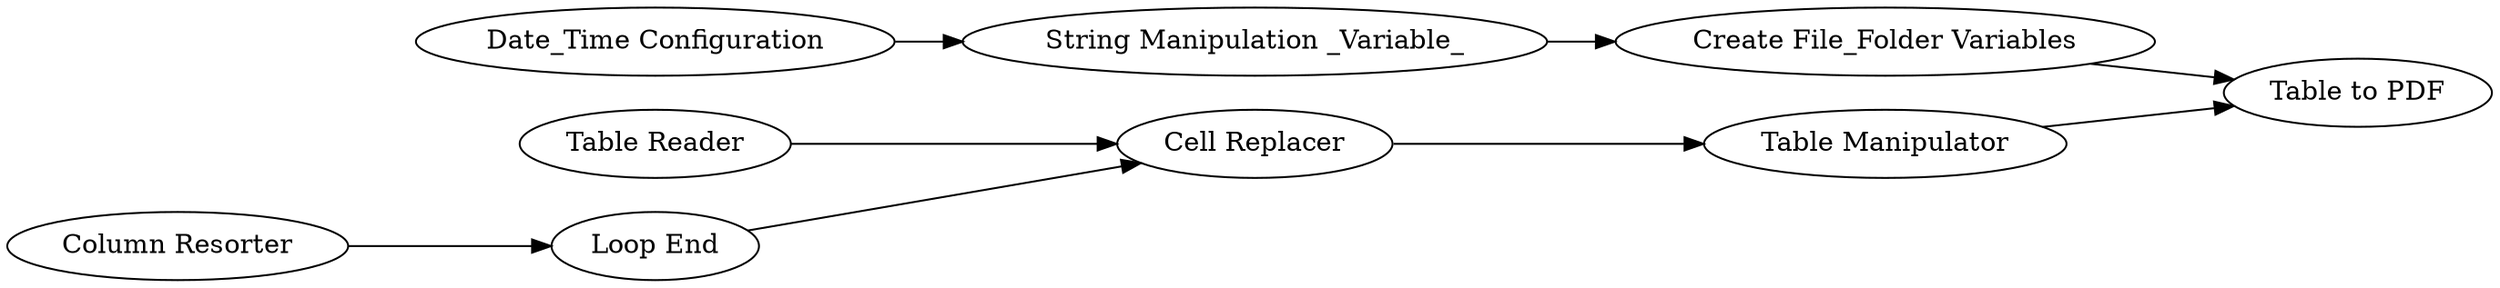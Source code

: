 digraph {
	"-3108569465046492129_2399" [label="Loop End"]
	"-3108569465046492129_2387" [label="Cell Replacer"]
	"-3108569465046492129_2389" [label="Table Manipulator"]
	"-3108569465046492129_4" [label="Table to PDF"]
	"-3108569465046492129_2404" [label="Column Resorter"]
	"-3108569465046492129_13" [label="Create File_Folder Variables"]
	"-3108569465046492129_2388" [label="Table Reader"]
	"-3108569465046492129_14" [label="String Manipulation _Variable_"]
	"-3108569465046492129_12" [label="Date_Time Configuration"]
	"-3108569465046492129_2389" -> "-3108569465046492129_4"
	"-3108569465046492129_14" -> "-3108569465046492129_13"
	"-3108569465046492129_2399" -> "-3108569465046492129_2387"
	"-3108569465046492129_2404" -> "-3108569465046492129_2399"
	"-3108569465046492129_2388" -> "-3108569465046492129_2387"
	"-3108569465046492129_12" -> "-3108569465046492129_14"
	"-3108569465046492129_2387" -> "-3108569465046492129_2389"
	"-3108569465046492129_13" -> "-3108569465046492129_4"
	rankdir=LR
}
